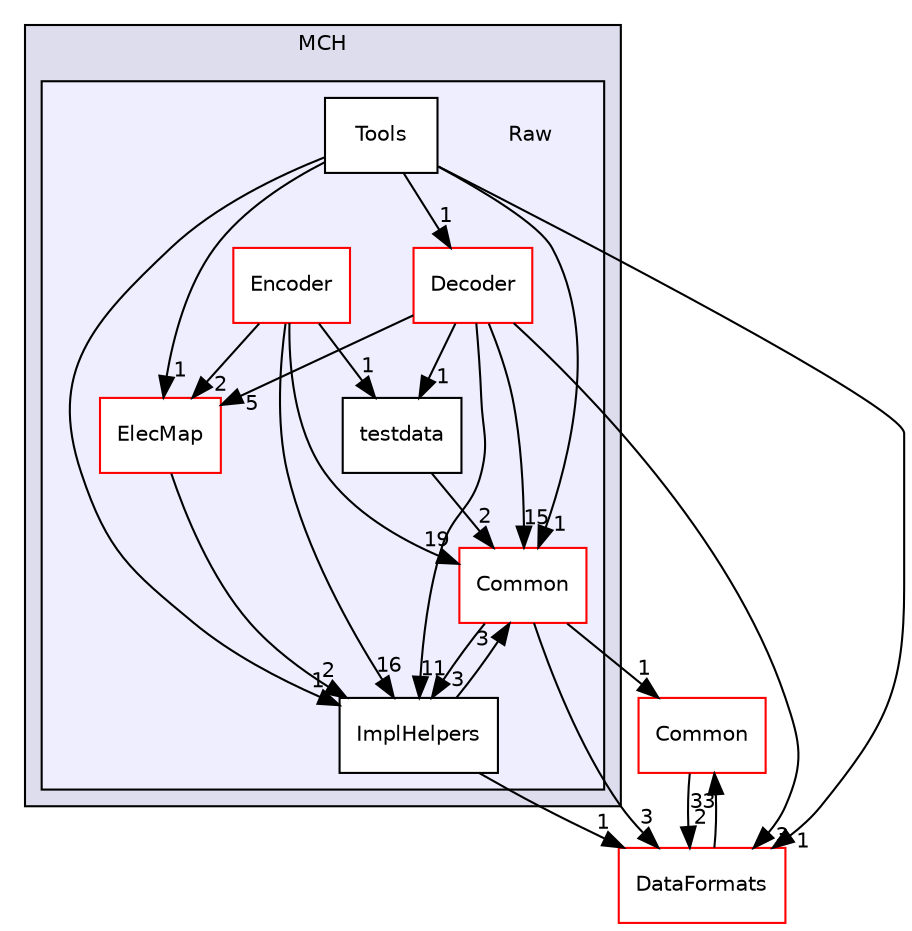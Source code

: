 digraph "/home/travis/build/AliceO2Group/AliceO2/Detectors/MUON/MCH/Raw" {
  bgcolor=transparent;
  compound=true
  node [ fontsize="10", fontname="Helvetica"];
  edge [ labelfontsize="10", labelfontname="Helvetica"];
  subgraph clusterdir_061f7088060f41729027f6c2fce0273e {
    graph [ bgcolor="#ddddee", pencolor="black", label="MCH" fontname="Helvetica", fontsize="10", URL="dir_061f7088060f41729027f6c2fce0273e.html"]
  subgraph clusterdir_f8de85f281636d081fd2e7e06b0134d2 {
    graph [ bgcolor="#eeeeff", pencolor="black", label="" URL="dir_f8de85f281636d081fd2e7e06b0134d2.html"];
    dir_f8de85f281636d081fd2e7e06b0134d2 [shape=plaintext label="Raw"];
    dir_55964488a5749f1fcba45aaf4e122cee [shape=box label="Common" color="red" fillcolor="white" style="filled" URL="dir_55964488a5749f1fcba45aaf4e122cee.html"];
    dir_060542ae88c3eb8c9b22a30de881a7e9 [shape=box label="Decoder" color="red" fillcolor="white" style="filled" URL="dir_060542ae88c3eb8c9b22a30de881a7e9.html"];
    dir_0cfbacb297625179725e3de4f30c0e94 [shape=box label="ElecMap" color="red" fillcolor="white" style="filled" URL="dir_0cfbacb297625179725e3de4f30c0e94.html"];
    dir_934398cf98861ce15dff28db7cb4f35f [shape=box label="Encoder" color="red" fillcolor="white" style="filled" URL="dir_934398cf98861ce15dff28db7cb4f35f.html"];
    dir_cfadcf1c28477e06298c128044978e91 [shape=box label="ImplHelpers" color="black" fillcolor="white" style="filled" URL="dir_cfadcf1c28477e06298c128044978e91.html"];
    dir_73a2990d2d1f2bd930bc27bf45f6b0c9 [shape=box label="testdata" color="black" fillcolor="white" style="filled" URL="dir_73a2990d2d1f2bd930bc27bf45f6b0c9.html"];
    dir_2bb804cc1feaa9aef5aea768203368cd [shape=box label="Tools" color="black" fillcolor="white" style="filled" URL="dir_2bb804cc1feaa9aef5aea768203368cd.html"];
  }
  }
  dir_4ab6b4cc6a7edbff49100e9123df213f [shape=box label="Common" color="red" URL="dir_4ab6b4cc6a7edbff49100e9123df213f.html"];
  dir_2171f7ec022c5423887b07c69b2f5b48 [shape=box label="DataFormats" color="red" URL="dir_2171f7ec022c5423887b07c69b2f5b48.html"];
  dir_2bb804cc1feaa9aef5aea768203368cd->dir_0cfbacb297625179725e3de4f30c0e94 [headlabel="1", labeldistance=1.5 headhref="dir_000540_000410.html"];
  dir_2bb804cc1feaa9aef5aea768203368cd->dir_55964488a5749f1fcba45aaf4e122cee [headlabel="1", labeldistance=1.5 headhref="dir_000540_000521.html"];
  dir_2bb804cc1feaa9aef5aea768203368cd->dir_cfadcf1c28477e06298c128044978e91 [headlabel="1", labeldistance=1.5 headhref="dir_000540_000538.html"];
  dir_2bb804cc1feaa9aef5aea768203368cd->dir_060542ae88c3eb8c9b22a30de881a7e9 [headlabel="1", labeldistance=1.5 headhref="dir_000540_000526.html"];
  dir_2bb804cc1feaa9aef5aea768203368cd->dir_2171f7ec022c5423887b07c69b2f5b48 [headlabel="1", labeldistance=1.5 headhref="dir_000540_000076.html"];
  dir_73a2990d2d1f2bd930bc27bf45f6b0c9->dir_55964488a5749f1fcba45aaf4e122cee [headlabel="2", labeldistance=1.5 headhref="dir_000539_000521.html"];
  dir_0cfbacb297625179725e3de4f30c0e94->dir_cfadcf1c28477e06298c128044978e91 [headlabel="2", labeldistance=1.5 headhref="dir_000410_000538.html"];
  dir_55964488a5749f1fcba45aaf4e122cee->dir_cfadcf1c28477e06298c128044978e91 [headlabel="3", labeldistance=1.5 headhref="dir_000521_000538.html"];
  dir_55964488a5749f1fcba45aaf4e122cee->dir_4ab6b4cc6a7edbff49100e9123df213f [headlabel="1", labeldistance=1.5 headhref="dir_000521_000027.html"];
  dir_55964488a5749f1fcba45aaf4e122cee->dir_2171f7ec022c5423887b07c69b2f5b48 [headlabel="3", labeldistance=1.5 headhref="dir_000521_000076.html"];
  dir_cfadcf1c28477e06298c128044978e91->dir_55964488a5749f1fcba45aaf4e122cee [headlabel="3", labeldistance=1.5 headhref="dir_000538_000521.html"];
  dir_cfadcf1c28477e06298c128044978e91->dir_2171f7ec022c5423887b07c69b2f5b48 [headlabel="1", labeldistance=1.5 headhref="dir_000538_000076.html"];
  dir_4ab6b4cc6a7edbff49100e9123df213f->dir_2171f7ec022c5423887b07c69b2f5b48 [headlabel="2", labeldistance=1.5 headhref="dir_000027_000076.html"];
  dir_060542ae88c3eb8c9b22a30de881a7e9->dir_73a2990d2d1f2bd930bc27bf45f6b0c9 [headlabel="1", labeldistance=1.5 headhref="dir_000526_000539.html"];
  dir_060542ae88c3eb8c9b22a30de881a7e9->dir_0cfbacb297625179725e3de4f30c0e94 [headlabel="5", labeldistance=1.5 headhref="dir_000526_000410.html"];
  dir_060542ae88c3eb8c9b22a30de881a7e9->dir_55964488a5749f1fcba45aaf4e122cee [headlabel="15", labeldistance=1.5 headhref="dir_000526_000521.html"];
  dir_060542ae88c3eb8c9b22a30de881a7e9->dir_cfadcf1c28477e06298c128044978e91 [headlabel="11", labeldistance=1.5 headhref="dir_000526_000538.html"];
  dir_060542ae88c3eb8c9b22a30de881a7e9->dir_2171f7ec022c5423887b07c69b2f5b48 [headlabel="3", labeldistance=1.5 headhref="dir_000526_000076.html"];
  dir_934398cf98861ce15dff28db7cb4f35f->dir_73a2990d2d1f2bd930bc27bf45f6b0c9 [headlabel="1", labeldistance=1.5 headhref="dir_000530_000539.html"];
  dir_934398cf98861ce15dff28db7cb4f35f->dir_0cfbacb297625179725e3de4f30c0e94 [headlabel="2", labeldistance=1.5 headhref="dir_000530_000410.html"];
  dir_934398cf98861ce15dff28db7cb4f35f->dir_55964488a5749f1fcba45aaf4e122cee [headlabel="19", labeldistance=1.5 headhref="dir_000530_000521.html"];
  dir_934398cf98861ce15dff28db7cb4f35f->dir_cfadcf1c28477e06298c128044978e91 [headlabel="16", labeldistance=1.5 headhref="dir_000530_000538.html"];
  dir_2171f7ec022c5423887b07c69b2f5b48->dir_4ab6b4cc6a7edbff49100e9123df213f [headlabel="33", labeldistance=1.5 headhref="dir_000076_000027.html"];
}
